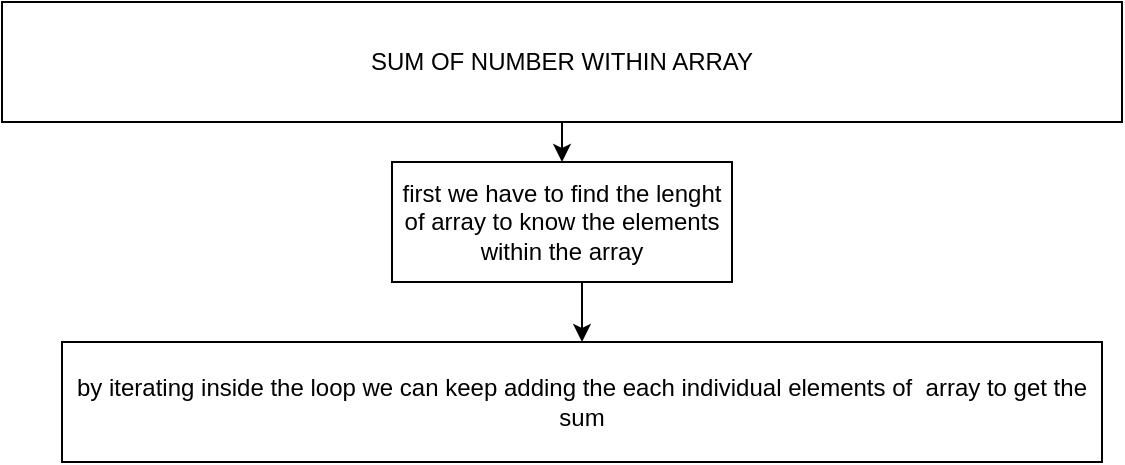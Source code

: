 <mxfile version="16.5.1" type="device"><diagram id="q2LnxoNJDkTv5XpCTyxy" name="Page-1"><mxGraphModel dx="868" dy="553" grid="1" gridSize="10" guides="1" tooltips="1" connect="1" arrows="1" fold="1" page="1" pageScale="1" pageWidth="850" pageHeight="1100" math="0" shadow="0"><root><mxCell id="0"/><mxCell id="1" parent="0"/><mxCell id="YTQon-AMf0OOwzvq6YfG-2" style="edgeStyle=orthogonalEdgeStyle;rounded=0;orthogonalLoop=1;jettySize=auto;html=1;exitX=0.5;exitY=1;exitDx=0;exitDy=0;entryX=0.5;entryY=0;entryDx=0;entryDy=0;" edge="1" parent="1" source="YTQon-AMf0OOwzvq6YfG-1" target="YTQon-AMf0OOwzvq6YfG-3"><mxGeometry relative="1" as="geometry"><mxPoint x="400" y="200" as="targetPoint"/></mxGeometry></mxCell><mxCell id="YTQon-AMf0OOwzvq6YfG-1" value="SUM OF NUMBER WITHIN ARRAY" style="rounded=0;whiteSpace=wrap;html=1;" vertex="1" parent="1"><mxGeometry x="120" y="70" width="560" height="60" as="geometry"/></mxCell><mxCell id="YTQon-AMf0OOwzvq6YfG-6" style="edgeStyle=orthogonalEdgeStyle;rounded=0;orthogonalLoop=1;jettySize=auto;html=1;exitX=0.5;exitY=1;exitDx=0;exitDy=0;entryX=0.5;entryY=0;entryDx=0;entryDy=0;" edge="1" parent="1" source="YTQon-AMf0OOwzvq6YfG-3" target="YTQon-AMf0OOwzvq6YfG-5"><mxGeometry relative="1" as="geometry"/></mxCell><mxCell id="YTQon-AMf0OOwzvq6YfG-3" value="first we have to find the lenght of array to know the elements within the array" style="rounded=0;whiteSpace=wrap;html=1;" vertex="1" parent="1"><mxGeometry x="315" y="150" width="170" height="60" as="geometry"/></mxCell><mxCell id="YTQon-AMf0OOwzvq6YfG-5" value="by iterating inside the loop we can keep adding the each individual elements of&amp;nbsp; array to get the sum" style="rounded=0;whiteSpace=wrap;html=1;" vertex="1" parent="1"><mxGeometry x="150" y="240" width="520" height="60" as="geometry"/></mxCell></root></mxGraphModel></diagram></mxfile>
